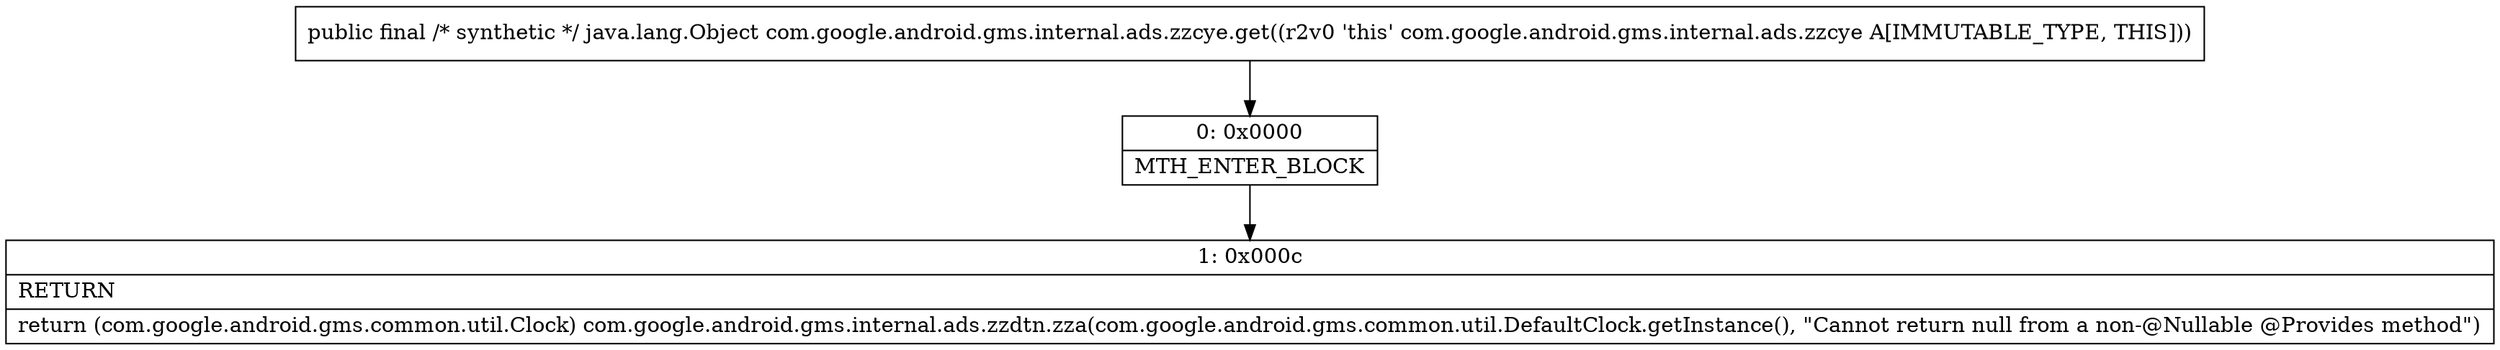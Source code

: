 digraph "CFG forcom.google.android.gms.internal.ads.zzcye.get()Ljava\/lang\/Object;" {
Node_0 [shape=record,label="{0\:\ 0x0000|MTH_ENTER_BLOCK\l}"];
Node_1 [shape=record,label="{1\:\ 0x000c|RETURN\l|return (com.google.android.gms.common.util.Clock) com.google.android.gms.internal.ads.zzdtn.zza(com.google.android.gms.common.util.DefaultClock.getInstance(), \"Cannot return null from a non\-@Nullable @Provides method\")\l}"];
MethodNode[shape=record,label="{public final \/* synthetic *\/ java.lang.Object com.google.android.gms.internal.ads.zzcye.get((r2v0 'this' com.google.android.gms.internal.ads.zzcye A[IMMUTABLE_TYPE, THIS])) }"];
MethodNode -> Node_0;
Node_0 -> Node_1;
}

